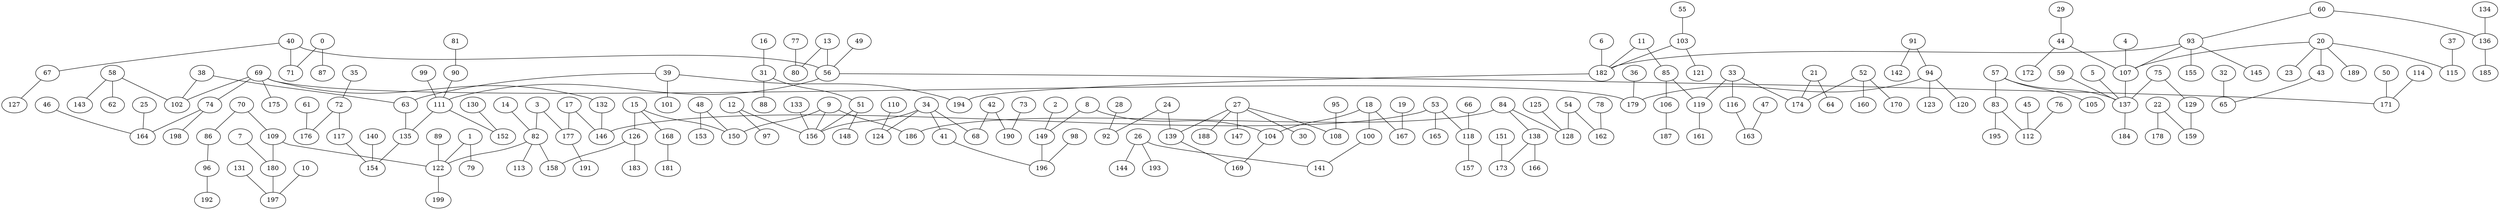 graph {
0  [Label = "0 (0.00)"]
1  [Label = "1 (0.00)"]
2  [Label = "2 (0.00)"]
3  [Label = "3 (0.00)"]
4  [Label = "4 (0.00)"]
5  [Label = "5 (0.00)"]
6  [Label = "6 (0.00)"]
7  [Label = "7 (0.00)"]
8  [Label = "8 (0.00)"]
9  [Label = "9 (0.00)"]
10  [Label = "10 (0.00)"]
11  [Label = "11 (0.00)"]
12  [Label = "12 (0.00)"]
13  [Label = "13 (0.00)"]
14  [Label = "14 (0.00)"]
15  [Label = "15 (0.00)"]
16  [Label = "16 (0.00)"]
17  [Label = "17 (0.00)"]
18  [Label = "18 (0.00)"]
19  [Label = "19 (0.00)"]
20  [Label = "20 (0.00)"]
21  [Label = "21 (0.00)"]
22  [Label = "22 (0.00)"]
23  [Label = "23 (0.00)"]
24  [Label = "24 (0.00)"]
25  [Label = "25 (0.00)"]
26  [Label = "26 (0.00)"]
27  [Label = "27 (0.00)"]
28  [Label = "28 (0.00)"]
29  [Label = "29 (0.00)"]
30  [Label = "30 (0.00)"]
31  [Label = "31 (0.00)"]
32  [Label = "32 (0.00)"]
33  [Label = "33 (0.00)"]
34  [Label = "34 (0.00)"]
35  [Label = "35 (0.00)"]
36  [Label = "36 (0.00)"]
37  [Label = "37 (0.00)"]
38  [Label = "38 (0.00)"]
39  [Label = "39 (0.00)"]
40  [Label = "40 (0.00)"]
41  [Label = "41 (0.00)"]
42  [Label = "42 (0.00)"]
43  [Label = "43 (0.00)"]
44  [Label = "44 (0.00)"]
45  [Label = "45 (0.00)"]
46  [Label = "46 (0.00)"]
47  [Label = "47 (0.00)"]
48  [Label = "48 (0.00)"]
49  [Label = "49 (0.00)"]
50  [Label = "50 (0.00)"]
51  [Label = "51 (0.00)"]
52  [Label = "52 (0.00)"]
53  [Label = "53 (0.00)"]
54  [Label = "54 (0.00)"]
55  [Label = "55 (0.00)"]
56  [Label = "56 (0.00)"]
57  [Label = "57 (0.00)"]
58  [Label = "58 (0.00)"]
59  [Label = "59 (0.00)"]
60  [Label = "60 (0.00)"]
61  [Label = "61 (0.00)"]
62  [Label = "62 (0.00)"]
63  [Label = "63 (0.00)"]
64  [Label = "64 (0.00)"]
65  [Label = "65 (0.00)"]
66  [Label = "66 (0.00)"]
67  [Label = "67 (0.00)"]
68  [Label = "68 (0.00)"]
69  [Label = "69 (0.00)"]
70  [Label = "70 (0.00)"]
71  [Label = "71 (0.00)"]
72  [Label = "72 (0.00)"]
73  [Label = "73 (0.00)"]
74  [Label = "74 (0.00)"]
75  [Label = "75 (0.00)"]
76  [Label = "76 (0.00)"]
77  [Label = "77 (0.00)"]
78  [Label = "78 (0.00)"]
79  [Label = "79 (0.00)"]
80  [Label = "80 (0.00)"]
81  [Label = "81 (0.00)"]
82  [Label = "82 (0.00)"]
83  [Label = "83 (0.00)"]
84  [Label = "84 (0.00)"]
85  [Label = "85 (0.00)"]
86  [Label = "86 (0.00)"]
87  [Label = "87 (0.00)"]
88  [Label = "88 (0.00)"]
89  [Label = "89 (0.00)"]
90  [Label = "90 (0.00)"]
91  [Label = "91 (0.00)"]
92  [Label = "92 (0.00)"]
93  [Label = "93 (0.00)"]
94  [Label = "94 (0.00)"]
95  [Label = "95 (0.00)"]
96  [Label = "96 (0.00)"]
97  [Label = "97 (0.00)"]
98  [Label = "98 (0.00)"]
99  [Label = "99 (0.00)"]
100  [Label = "100 (0.00)"]
101  [Label = "101 (0.00)"]
102  [Label = "102 (0.00)"]
103  [Label = "103 (0.00)"]
104  [Label = "104 (0.00)"]
105  [Label = "105 (0.00)"]
106  [Label = "106 (0.00)"]
107  [Label = "107 (0.00)"]
108  [Label = "108 (0.00)"]
109  [Label = "109 (0.00)"]
110  [Label = "110 (0.00)"]
111  [Label = "111 (0.00)"]
112  [Label = "112 (0.00)"]
113  [Label = "113 (0.00)"]
114  [Label = "114 (0.00)"]
115  [Label = "115 (0.00)"]
116  [Label = "116 (0.00)"]
117  [Label = "117 (0.00)"]
118  [Label = "118 (0.00)"]
119  [Label = "119 (0.00)"]
120  [Label = "120 (0.00)"]
121  [Label = "121 (0.00)"]
122  [Label = "122 (0.00)"]
123  [Label = "123 (0.00)"]
124  [Label = "124 (0.00)"]
125  [Label = "125 (0.00)"]
126  [Label = "126 (0.00)"]
127  [Label = "127 (0.00)"]
128  [Label = "128 (0.00)"]
129  [Label = "129 (0.00)"]
130  [Label = "130 (0.00)"]
131  [Label = "131 (0.00)"]
132  [Label = "132 (0.00)"]
133  [Label = "133 (0.00)"]
134  [Label = "134 (0.00)"]
135  [Label = "135 (0.00)"]
136  [Label = "136 (0.00)"]
137  [Label = "137 (0.00)"]
138  [Label = "138 (0.00)"]
139  [Label = "139 (0.00)"]
140  [Label = "140 (0.00)"]
141  [Label = "141 (0.00)"]
142  [Label = "142 (0.00)"]
143  [Label = "143 (0.00)"]
144  [Label = "144 (0.00)"]
145  [Label = "145 (0.00)"]
146  [Label = "146 (0.00)"]
147  [Label = "147 (0.00)"]
148  [Label = "148 (0.00)"]
149  [Label = "149 (0.00)"]
150  [Label = "150 (0.00)"]
151  [Label = "151 (0.00)"]
152  [Label = "152 (0.00)"]
153  [Label = "153 (0.00)"]
154  [Label = "154 (0.00)"]
155  [Label = "155 (0.00)"]
156  [Label = "156 (0.00)"]
157  [Label = "157 (0.00)"]
158  [Label = "158 (0.00)"]
159  [Label = "159 (0.00)"]
160  [Label = "160 (0.00)"]
161  [Label = "161 (0.00)"]
162  [Label = "162 (0.00)"]
163  [Label = "163 (0.00)"]
164  [Label = "164 (0.00)"]
165  [Label = "165 (0.00)"]
166  [Label = "166 (0.00)"]
167  [Label = "167 (0.00)"]
168  [Label = "168 (0.00)"]
169  [Label = "169 (0.00)"]
170  [Label = "170 (0.00)"]
171  [Label = "171 (0.00)"]
172  [Label = "172 (0.00)"]
173  [Label = "173 (0.00)"]
174  [Label = "174 (0.00)"]
175  [Label = "175 (0.00)"]
176  [Label = "176 (0.00)"]
177  [Label = "177 (0.00)"]
178  [Label = "178 (0.00)"]
179  [Label = "179 (0.00)"]
180  [Label = "180 (0.00)"]
181  [Label = "181 (0.00)"]
182  [Label = "182 (0.00)"]
183  [Label = "183 (0.00)"]
184  [Label = "184 (0.00)"]
185  [Label = "185 (0.00)"]
186  [Label = "186 (0.00)"]
187  [Label = "187 (0.00)"]
188  [Label = "188 (0.00)"]
189  [Label = "189 (0.00)"]
190  [Label = "190 (0.00)"]
191  [Label = "191 (0.00)"]
192  [Label = "192 (0.00)"]
193  [Label = "193 (0.00)"]
194  [Label = "194 (0.00)"]
195  [Label = "195 (0.00)"]
196  [Label = "196 (0.00)"]
197  [Label = "197 (0.00)"]
198  [Label = "198 (0.00)"]
199  [Label = "199 (0.00)"]

0--71  [Label = "11.58"]
40--71  [Label = "3.34"]
40--56  [Label = "4.59"]
56--111  [Label = "1.03"]
111--135  [Label = "1.08"]
13--56  [Label = "2.92"]
135--154  [Label = "3.31"]
90--111  [Label = "3.44"]
49--56  [Label = "3.76"]
63--135  [Label = "4.04"]
38--63  [Label = "2.13"]
38--102  [Label = "2.85"]
39--63  [Label = "2.98"]
58--102  [Label = "3.55"]
39--194  [Label = "6.60"]
182--194  [Label = "5.12"]
6--182  [Label = "5.81"]
93--182  [Label = "6.01"]
93--107  [Label = "2.53"]
4--107  [Label = "2.14"]
107--137  [Label = "3.02"]
39--101  [Label = "7.00"]
60--93  [Label = "7.02"]
60--136  [Label = "1.79"]
136--185  [Label = "6.01"]
58--143  [Label = "8.81"]
69--102  [Label = "9.10"]
69--132  [Label = "3.68"]
132--146  [Label = "5.23"]
17--146  [Label = "2.78"]
53--146  [Label = "5.59"]
53--118  [Label = "4.86"]
118--157  [Label = "3.61"]
69--74  [Label = "6.78"]
17--177  [Label = "7.38"]
3--177  [Label = "4.45"]
3--82  [Label = "6.41"]
82--122  [Label = "4.96"]
122--199  [Label = "1.98"]
109--122  [Label = "3.85"]
1--122  [Label = "6.47"]
1--79  [Label = "2.37"]
70--109  [Label = "6.65"]
109--180  [Label = "9.60"]
7--180  [Label = "2.92"]
180--197  [Label = "6.57"]
131--197  [Label = "4.27"]
57--137  [Label = "9.82"]
57--83  [Label = "3.35"]
83--195  [Label = "1.22"]
83--112  [Label = "2.28"]
45--112  [Label = "1.47"]
76--112  [Label = "4.11"]
82--158  [Label = "9.84"]
126--158  [Label = "7.94"]
15--126  [Label = "7.70"]
15--168  [Label = "3.51"]
15--150  [Label = "6.03"]
9--150  [Label = "9.16"]
9--156  [Label = "3.61"]
133--156  [Label = "1.31"]
51--156  [Label = "5.21"]
34--156  [Label = "6.93"]
34--41  [Label = "6.17"]
31--51  [Label = "7.84"]
31--88  [Label = "1.35"]
16--31  [Label = "2.65"]
41--196  [Label = "9.43"]
149--196  [Label = "1.53"]
98--196  [Label = "6.31"]
2--149  [Label = "7.81"]
8--149  [Label = "8.79"]
8--104  [Label = "7.66"]
18--104  [Label = "5.82"]
18--100  [Label = "8.82"]
100--141  [Label = "8.37"]
26--141  [Label = "8.08"]
26--144  [Label = "6.54"]
26--193  [Label = "9.59"]
44--107  [Label = "10.26"]
29--44  [Label = "5.46"]
53--165  [Label = "10.72"]
11--182  [Label = "11.00"]
11--85  [Label = "9.90"]
85--119  [Label = "2.77"]
33--119  [Label = "1.77"]
33--174  [Label = "4.39"]
119--161  [Label = "5.16"]
70--86  [Label = "11.03"]
86--96  [Label = "5.85"]
21--174  [Label = "11.09"]
20--107  [Label = "11.15"]
20--189  [Label = "4.31"]
20--115  [Label = "5.55"]
82--113  [Label = "11.36"]
14--82  [Label = "11.58"]
9--186  [Label = "11.84"]
84--186  [Label = "8.03"]
84--138  [Label = "8.00"]
138--166  [Label = "6.65"]
84--128  [Label = "9.63"]
125--128  [Label = "1.65"]
99--111  [Label = "11.93"]
59--137  [Label = "12.04"]
33--116  [Label = "12.14"]
20--43  [Label = "12.15"]
43--65  [Label = "1.73"]
32--65  [Label = "6.30"]
111--152  [Label = "12.39"]
34--124  [Label = "12.81"]
81--90  [Label = "12.88"]
13--80  [Label = "13.31"]
77--80  [Label = "7.83"]
40--67  [Label = "13.49"]
67--127  [Label = "11.50"]
110--124  [Label = "13.57"]
66--118  [Label = "13.80"]
117--154  [Label = "13.90"]
177--191  [Label = "13.99"]
138--173  [Label = "14.46"]
48--150  [Label = "14.49"]
48--153  [Label = "5.01"]
69--175  [Label = "14.81"]
116--163  [Label = "15.04"]
75--137  [Label = "15.62"]
75--129  [Label = "4.43"]
56--171  [Label = "15.65"]
114--171  [Label = "10.51"]
34--68  [Label = "15.67"]
42--68  [Label = "13.20"]
42--190  [Label = "10.53"]
73--190  [Label = "4.40"]
74--198  [Label = "15.80"]
5--137  [Label = "15.88"]
130--152  [Label = "15.90"]
126--183  [Label = "15.98"]
47--163  [Label = "16.01"]
96--192  [Label = "16.18"]
72--117  [Label = "16.23"]
104--169  [Label = "16.46"]
139--169  [Label = "10.54"]
24--139  [Label = "1.35"]
24--92  [Label = "3.79"]
27--139  [Label = "15.06"]
27--188  [Label = "4.74"]
27--30  [Label = "5.05"]
27--147  [Label = "8.86"]
74--164  [Label = "16.46"]
46--164  [Label = "6.16"]
35--72  [Label = "16.50"]
10--197  [Label = "16.86"]
52--174  [Label = "16.96"]
52--170  [Label = "11.29"]
52--160  [Label = "12.23"]
69--179  [Label = "17.11"]
94--179  [Label = "2.69"]
91--94  [Label = "6.72"]
94--123  [Label = "8.54"]
91--142  [Label = "9.48"]
36--179  [Label = "16.42"]
18--167  [Label = "17.27"]
19--167  [Label = "15.60"]
58--62  [Label = "18.74"]
50--171  [Label = "19.02"]
129--159  [Label = "19.16"]
22--159  [Label = "3.92"]
22--178  [Label = "9.34"]
94--120  [Label = "19.75"]
103--182  [Label = "19.93"]
103--121  [Label = "8.26"]
55--103  [Label = "11.76"]
72--176  [Label = "20.12"]
61--176  [Label = "18.99"]
44--172  [Label = "20.20"]
93--145  [Label = "20.56"]
140--154  [Label = "21.64"]
21--64  [Label = "21.71"]
28--92  [Label = "22.03"]
37--115  [Label = "22.77"]
27--108  [Label = "23.00"]
95--108  [Label = "2.34"]
54--128  [Label = "25.47"]
54--162  [Label = "6.74"]
78--162  [Label = "21.41"]
20--23  [Label = "26.08"]
0--87  [Label = "26.40"]
25--164  [Label = "26.48"]
89--122  [Label = "28.61"]
168--181  [Label = "29.81"]
57--105  [Label = "30.65"]
85--106  [Label = "32.61"]
151--173  [Label = "34.18"]
93--155  [Label = "34.43"]
106--187  [Label = "35.05"]
12--156  [Label = "39.06"]
12--97  [Label = "28.19"]
51--148  [Label = "42.40"]
137--184  [Label = "48.09"]
134--136  [Label = "71.56"]
}
